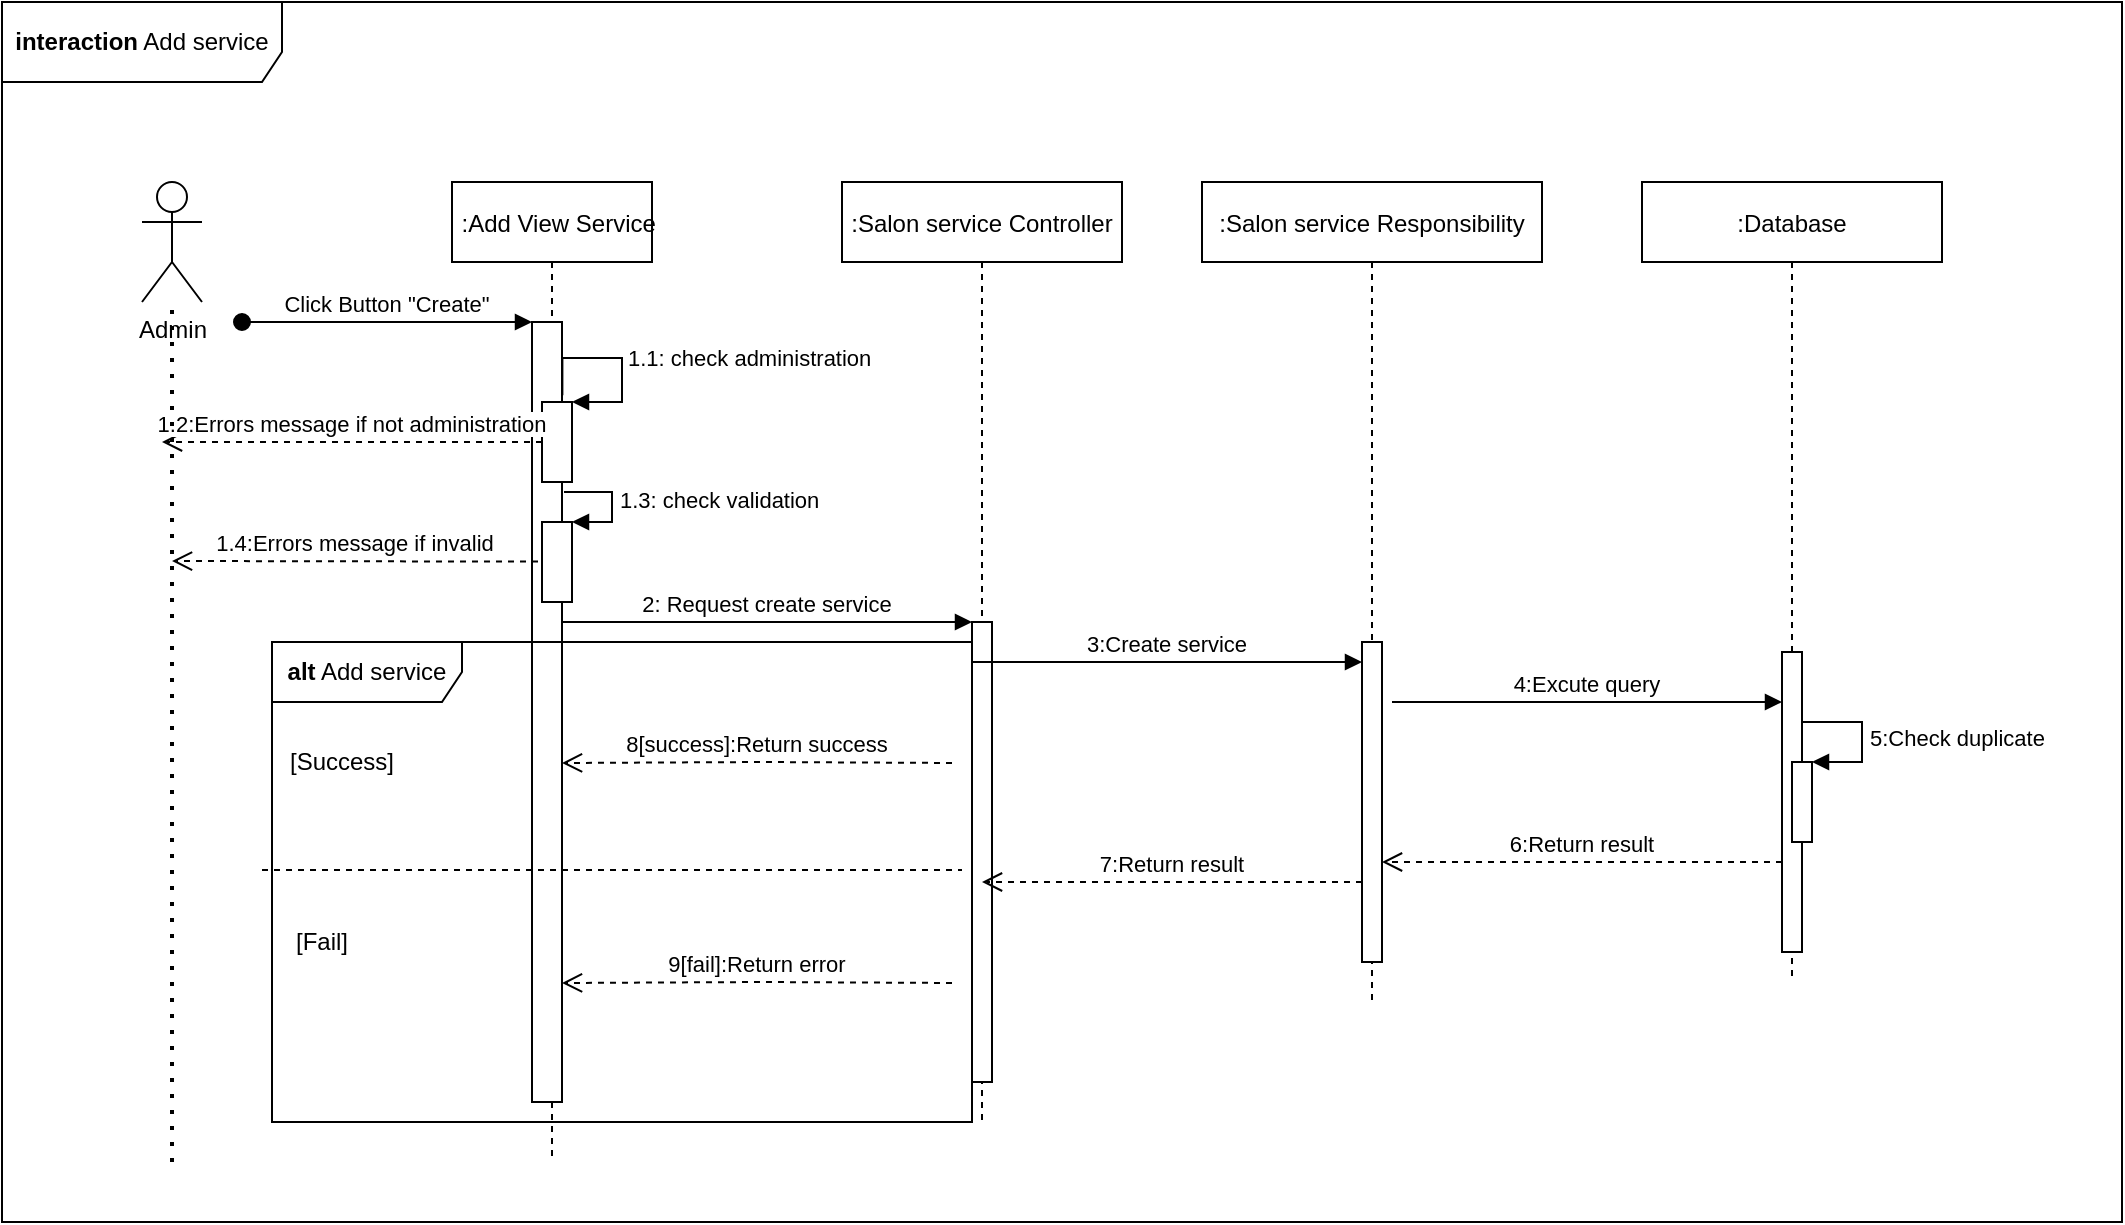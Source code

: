 <mxfile version="15.2.7" type="github">
  <diagram id="kgpKYQtTHZ0yAKxKKP6v" name="Page-1">
    <mxGraphModel dx="1888" dy="579" grid="1" gridSize="10" guides="1" tooltips="1" connect="1" arrows="1" fold="1" page="1" pageScale="1" pageWidth="850" pageHeight="1100" math="0" shadow="0">
      <root>
        <mxCell id="0" />
        <mxCell id="1" parent="0" />
        <mxCell id="3nuBFxr9cyL0pnOWT2aG-1" value="  :Add View Service" style="shape=umlLifeline;perimeter=lifelinePerimeter;container=1;collapsible=0;recursiveResize=0;rounded=0;shadow=0;strokeWidth=1;" parent="1" vertex="1">
          <mxGeometry x="215" y="130" width="100" height="490" as="geometry" />
        </mxCell>
        <mxCell id="3nuBFxr9cyL0pnOWT2aG-2" value="" style="points=[];perimeter=orthogonalPerimeter;rounded=0;shadow=0;strokeWidth=1;" parent="3nuBFxr9cyL0pnOWT2aG-1" vertex="1">
          <mxGeometry x="40" y="70" width="15" height="390" as="geometry" />
        </mxCell>
        <mxCell id="3nuBFxr9cyL0pnOWT2aG-3" value="Click Button &quot;Create&quot;" style="verticalAlign=bottom;startArrow=oval;endArrow=block;startSize=8;shadow=0;strokeWidth=1;" parent="3nuBFxr9cyL0pnOWT2aG-1" target="3nuBFxr9cyL0pnOWT2aG-2" edge="1">
          <mxGeometry relative="1" as="geometry">
            <mxPoint x="-105" y="70" as="sourcePoint" />
          </mxGeometry>
        </mxCell>
        <mxCell id="0GrsT5j0lHC2JYDFpa-r-6" value="" style="html=1;points=[];perimeter=orthogonalPerimeter;" parent="3nuBFxr9cyL0pnOWT2aG-1" vertex="1">
          <mxGeometry x="45" y="110" width="15" height="40" as="geometry" />
        </mxCell>
        <mxCell id="0GrsT5j0lHC2JYDFpa-r-7" value="1.1: check administration" style="edgeStyle=orthogonalEdgeStyle;html=1;align=left;spacingLeft=2;endArrow=block;rounded=0;entryX=1;entryY=0;exitX=1.013;exitY=0.094;exitDx=0;exitDy=0;exitPerimeter=0;" parent="3nuBFxr9cyL0pnOWT2aG-1" source="3nuBFxr9cyL0pnOWT2aG-2" target="0GrsT5j0lHC2JYDFpa-r-6" edge="1">
          <mxGeometry relative="1" as="geometry">
            <mxPoint x="65" y="60" as="sourcePoint" />
            <Array as="points">
              <mxPoint x="85" y="88" />
              <mxPoint x="85" y="110" />
            </Array>
          </mxGeometry>
        </mxCell>
        <mxCell id="0GrsT5j0lHC2JYDFpa-r-8" value="" style="html=1;points=[];perimeter=orthogonalPerimeter;" parent="3nuBFxr9cyL0pnOWT2aG-1" vertex="1">
          <mxGeometry x="45" y="170" width="15" height="40" as="geometry" />
        </mxCell>
        <mxCell id="0GrsT5j0lHC2JYDFpa-r-9" value="1.3: check validation" style="edgeStyle=orthogonalEdgeStyle;html=1;align=left;spacingLeft=2;endArrow=block;rounded=0;entryX=1;entryY=0;" parent="3nuBFxr9cyL0pnOWT2aG-1" target="0GrsT5j0lHC2JYDFpa-r-8" edge="1">
          <mxGeometry relative="1" as="geometry">
            <mxPoint x="60" y="155" as="sourcePoint" />
            <Array as="points">
              <mxPoint x="56" y="155" />
              <mxPoint x="80" y="155" />
              <mxPoint x="80" y="170" />
            </Array>
          </mxGeometry>
        </mxCell>
        <mxCell id="3nuBFxr9cyL0pnOWT2aG-5" value=":Salon service Controller" style="shape=umlLifeline;perimeter=lifelinePerimeter;container=1;collapsible=0;recursiveResize=0;rounded=0;shadow=0;strokeWidth=1;" parent="1" vertex="1">
          <mxGeometry x="410" y="130" width="140" height="470" as="geometry" />
        </mxCell>
        <mxCell id="3nuBFxr9cyL0pnOWT2aG-6" value="" style="points=[];perimeter=orthogonalPerimeter;rounded=0;shadow=0;strokeWidth=1;" parent="3nuBFxr9cyL0pnOWT2aG-5" vertex="1">
          <mxGeometry x="65" y="220" width="10" height="230" as="geometry" />
        </mxCell>
        <mxCell id="0GrsT5j0lHC2JYDFpa-r-11" value="&lt;b&gt;alt&lt;/b&gt; Add service" style="shape=umlFrame;whiteSpace=wrap;html=1;width=95;height=30;" parent="3nuBFxr9cyL0pnOWT2aG-5" vertex="1">
          <mxGeometry x="-285" y="230" width="350" height="240" as="geometry" />
        </mxCell>
        <mxCell id="3nuBFxr9cyL0pnOWT2aG-8" value="2: Request create service" style="verticalAlign=bottom;endArrow=block;entryX=0;entryY=0;shadow=0;strokeWidth=1;" parent="1" target="3nuBFxr9cyL0pnOWT2aG-6" edge="1">
          <mxGeometry relative="1" as="geometry">
            <mxPoint x="270" y="350" as="sourcePoint" />
            <Array as="points">
              <mxPoint x="320" y="350" />
            </Array>
          </mxGeometry>
        </mxCell>
        <mxCell id="0GrsT5j0lHC2JYDFpa-r-1" value="Admin" style="shape=umlActor;verticalLabelPosition=bottom;verticalAlign=top;html=1;outlineConnect=0;" parent="1" vertex="1">
          <mxGeometry x="60" y="130" width="30" height="60" as="geometry" />
        </mxCell>
        <mxCell id="0GrsT5j0lHC2JYDFpa-r-12" value=":Salon service Responsibility" style="shape=umlLifeline;perimeter=lifelinePerimeter;container=1;collapsible=0;recursiveResize=0;rounded=0;shadow=0;strokeWidth=1;" parent="1" vertex="1">
          <mxGeometry x="590" y="130" width="170" height="410" as="geometry" />
        </mxCell>
        <mxCell id="0GrsT5j0lHC2JYDFpa-r-13" value="" style="points=[];perimeter=orthogonalPerimeter;rounded=0;shadow=0;strokeWidth=1;" parent="0GrsT5j0lHC2JYDFpa-r-12" vertex="1">
          <mxGeometry x="80" y="230" width="10" height="160" as="geometry" />
        </mxCell>
        <mxCell id="0GrsT5j0lHC2JYDFpa-r-15" value="7:Return result" style="verticalAlign=bottom;endArrow=open;dashed=1;endSize=8;shadow=0;strokeWidth=1;" parent="1" edge="1">
          <mxGeometry relative="1" as="geometry">
            <mxPoint x="480" y="480" as="targetPoint" />
            <mxPoint x="670" y="480" as="sourcePoint" />
          </mxGeometry>
        </mxCell>
        <mxCell id="0GrsT5j0lHC2JYDFpa-r-16" value=":Database" style="shape=umlLifeline;perimeter=lifelinePerimeter;container=1;collapsible=0;recursiveResize=0;rounded=0;shadow=0;strokeWidth=1;" parent="1" vertex="1">
          <mxGeometry x="810" y="130" width="150" height="400" as="geometry" />
        </mxCell>
        <mxCell id="0GrsT5j0lHC2JYDFpa-r-17" value="" style="points=[];perimeter=orthogonalPerimeter;rounded=0;shadow=0;strokeWidth=1;" parent="0GrsT5j0lHC2JYDFpa-r-16" vertex="1">
          <mxGeometry x="70" y="235" width="10" height="150" as="geometry" />
        </mxCell>
        <mxCell id="0GrsT5j0lHC2JYDFpa-r-22" value="" style="html=1;points=[];perimeter=orthogonalPerimeter;" parent="0GrsT5j0lHC2JYDFpa-r-16" vertex="1">
          <mxGeometry x="75" y="290" width="10" height="40" as="geometry" />
        </mxCell>
        <mxCell id="0GrsT5j0lHC2JYDFpa-r-23" value="5:Check duplicate" style="edgeStyle=orthogonalEdgeStyle;html=1;align=left;spacingLeft=2;endArrow=block;rounded=0;entryX=1;entryY=0;" parent="0GrsT5j0lHC2JYDFpa-r-16" target="0GrsT5j0lHC2JYDFpa-r-22" edge="1">
          <mxGeometry relative="1" as="geometry">
            <mxPoint x="80" y="270" as="sourcePoint" />
            <Array as="points">
              <mxPoint x="110" y="270" />
            </Array>
          </mxGeometry>
        </mxCell>
        <mxCell id="0GrsT5j0lHC2JYDFpa-r-18" value="4:Excute query" style="verticalAlign=bottom;endArrow=block;entryX=0;entryY=0;shadow=0;strokeWidth=1;" parent="1" edge="1">
          <mxGeometry relative="1" as="geometry">
            <mxPoint x="685" y="390" as="sourcePoint" />
            <mxPoint x="880" y="390" as="targetPoint" />
            <Array as="points">
              <mxPoint x="735" y="390" />
            </Array>
          </mxGeometry>
        </mxCell>
        <mxCell id="0GrsT5j0lHC2JYDFpa-r-14" value="3:Create service" style="verticalAlign=bottom;endArrow=block;entryX=0;entryY=0;shadow=0;strokeWidth=1;" parent="1" edge="1">
          <mxGeometry relative="1" as="geometry">
            <mxPoint x="475" y="370" as="sourcePoint" />
            <mxPoint x="670" y="370" as="targetPoint" />
            <Array as="points">
              <mxPoint x="525" y="370" />
            </Array>
          </mxGeometry>
        </mxCell>
        <mxCell id="0GrsT5j0lHC2JYDFpa-r-24" value="6:Return result" style="verticalAlign=bottom;endArrow=open;dashed=1;endSize=8;shadow=0;strokeWidth=1;" parent="1" edge="1">
          <mxGeometry relative="1" as="geometry">
            <mxPoint x="680" y="470" as="targetPoint" />
            <mxPoint x="880" y="470" as="sourcePoint" />
          </mxGeometry>
        </mxCell>
        <mxCell id="0GrsT5j0lHC2JYDFpa-r-33" value="8[success]:Return success" style="verticalAlign=bottom;endArrow=open;dashed=1;endSize=8;exitX=0;exitY=0.95;shadow=0;strokeWidth=1;" parent="1" edge="1">
          <mxGeometry relative="1" as="geometry">
            <mxPoint x="270" y="420.5" as="targetPoint" />
            <mxPoint x="465" y="420.5" as="sourcePoint" />
            <Array as="points">
              <mxPoint x="370" y="420" />
            </Array>
          </mxGeometry>
        </mxCell>
        <mxCell id="0GrsT5j0lHC2JYDFpa-r-34" value="9[fail]:Return error" style="verticalAlign=bottom;endArrow=open;dashed=1;endSize=8;exitX=0;exitY=0.95;shadow=0;strokeWidth=1;" parent="1" edge="1">
          <mxGeometry relative="1" as="geometry">
            <mxPoint x="270" y="530.5" as="targetPoint" />
            <mxPoint x="465" y="530.5" as="sourcePoint" />
            <Array as="points">
              <mxPoint x="370" y="530" />
            </Array>
          </mxGeometry>
        </mxCell>
        <mxCell id="0GrsT5j0lHC2JYDFpa-r-35" value="" style="line;strokeWidth=1;fillColor=none;align=left;verticalAlign=middle;spacingTop=-1;spacingLeft=3;spacingRight=3;rotatable=0;labelPosition=right;points=[];portConstraint=eastwest;dashed=1;" parent="1" vertex="1">
          <mxGeometry x="120" y="470" width="350" height="8" as="geometry" />
        </mxCell>
        <mxCell id="0GrsT5j0lHC2JYDFpa-r-36" value="[Success]" style="text;html=1;strokeColor=none;fillColor=none;align=center;verticalAlign=middle;whiteSpace=wrap;rounded=0;dashed=1;" parent="1" vertex="1">
          <mxGeometry x="140" y="410" width="40" height="20" as="geometry" />
        </mxCell>
        <mxCell id="0GrsT5j0lHC2JYDFpa-r-37" value="[Fail]" style="text;html=1;strokeColor=none;fillColor=none;align=center;verticalAlign=middle;whiteSpace=wrap;rounded=0;dashed=1;" parent="1" vertex="1">
          <mxGeometry x="130" y="500" width="40" height="20" as="geometry" />
        </mxCell>
        <mxCell id="0GrsT5j0lHC2JYDFpa-r-39" value="1.2:Errors message if not administration" style="verticalAlign=bottom;endArrow=open;dashed=1;endSize=8;shadow=0;strokeWidth=1;" parent="1" edge="1">
          <mxGeometry relative="1" as="geometry">
            <mxPoint x="70" y="260" as="targetPoint" />
            <mxPoint x="260" y="260" as="sourcePoint" />
          </mxGeometry>
        </mxCell>
        <mxCell id="0GrsT5j0lHC2JYDFpa-r-40" value="1.4:Errors message if invalid" style="verticalAlign=bottom;endArrow=open;dashed=1;endSize=8;shadow=0;strokeWidth=1;exitX=-0.133;exitY=0.495;exitDx=0;exitDy=0;exitPerimeter=0;" parent="1" source="0GrsT5j0lHC2JYDFpa-r-8" edge="1">
          <mxGeometry relative="1" as="geometry">
            <mxPoint x="75" y="319.5" as="targetPoint" />
            <mxPoint x="225" y="319.5" as="sourcePoint" />
          </mxGeometry>
        </mxCell>
        <mxCell id="0GrsT5j0lHC2JYDFpa-r-41" value="" style="endArrow=none;dashed=1;html=1;dashPattern=1 3;strokeWidth=2;" parent="1" target="0GrsT5j0lHC2JYDFpa-r-1" edge="1">
          <mxGeometry width="50" height="50" relative="1" as="geometry">
            <mxPoint x="75" y="620" as="sourcePoint" />
            <mxPoint x="220" y="290" as="targetPoint" />
          </mxGeometry>
        </mxCell>
        <mxCell id="8wqBt8BUKFswIuifHX2i-1" value="&lt;b&gt;interaction&lt;/b&gt; Add service" style="shape=umlFrame;whiteSpace=wrap;html=1;width=140;height=40;" parent="1" vertex="1">
          <mxGeometry x="-10" y="40" width="1060" height="610" as="geometry" />
        </mxCell>
      </root>
    </mxGraphModel>
  </diagram>
</mxfile>
